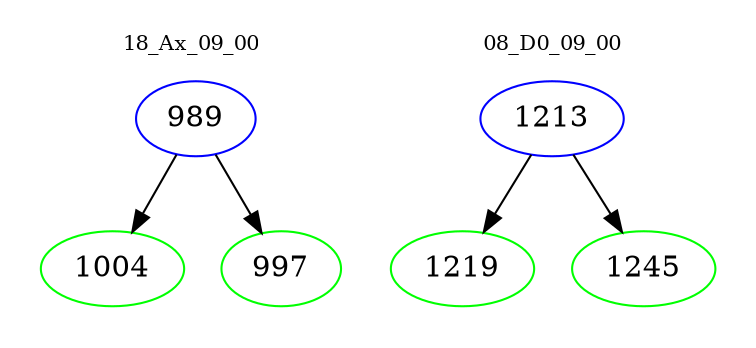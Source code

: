 digraph{
subgraph cluster_0 {
color = white
label = "18_Ax_09_00";
fontsize=10;
T0_989 [label="989", color="blue"]
T0_989 -> T0_1004 [color="black"]
T0_1004 [label="1004", color="green"]
T0_989 -> T0_997 [color="black"]
T0_997 [label="997", color="green"]
}
subgraph cluster_1 {
color = white
label = "08_D0_09_00";
fontsize=10;
T1_1213 [label="1213", color="blue"]
T1_1213 -> T1_1219 [color="black"]
T1_1219 [label="1219", color="green"]
T1_1213 -> T1_1245 [color="black"]
T1_1245 [label="1245", color="green"]
}
}
